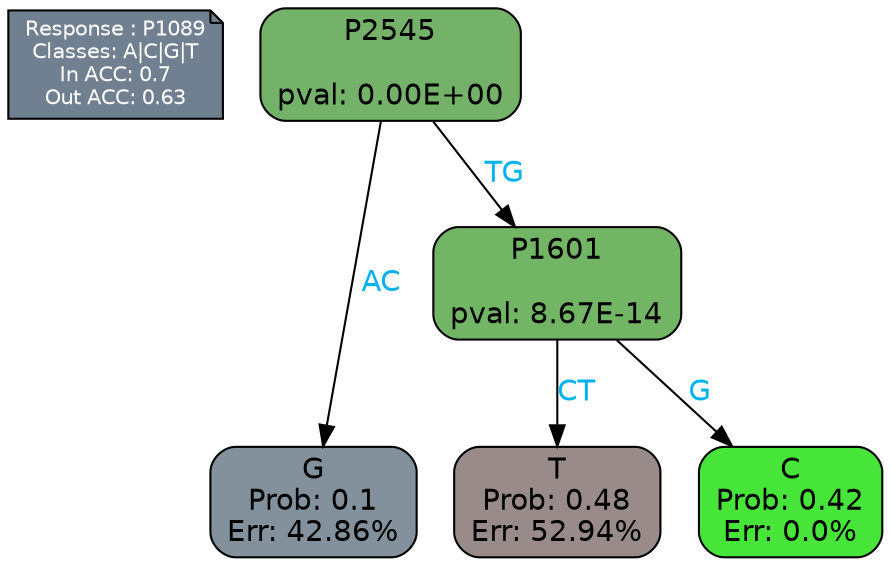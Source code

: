 digraph Tree {
node [shape=box, style="filled, rounded", color="black", fontname=helvetica] ;
graph [ranksep=equally, splines=polylines, bgcolor=transparent, dpi=600] ;
edge [fontname=helvetica] ;
LEGEND [label="Response : P1089
Classes: A|C|G|T
In ACC: 0.7
Out ACC: 0.63
",shape=note,align=left,style=filled,fillcolor="slategray",fontcolor="white",fontsize=10];1 [label="P2545

pval: 0.00E+00", fillcolor="#74b169"] ;
2 [label="G
Prob: 0.1
Err: 42.86%", fillcolor="#82919b"] ;
3 [label="P1601

pval: 8.67E-14", fillcolor="#72b564"] ;
4 [label="T
Prob: 0.48
Err: 52.94%", fillcolor="#988b89"] ;
5 [label="C
Prob: 0.42
Err: 0.0%", fillcolor="#47e539"] ;
1 -> 2 [label="AC",fontcolor=deepskyblue2] ;
1 -> 3 [label="TG",fontcolor=deepskyblue2] ;
3 -> 4 [label="CT",fontcolor=deepskyblue2] ;
3 -> 5 [label="G",fontcolor=deepskyblue2] ;
{rank = same; 2;4;5;}{rank = same; LEGEND;1;}}